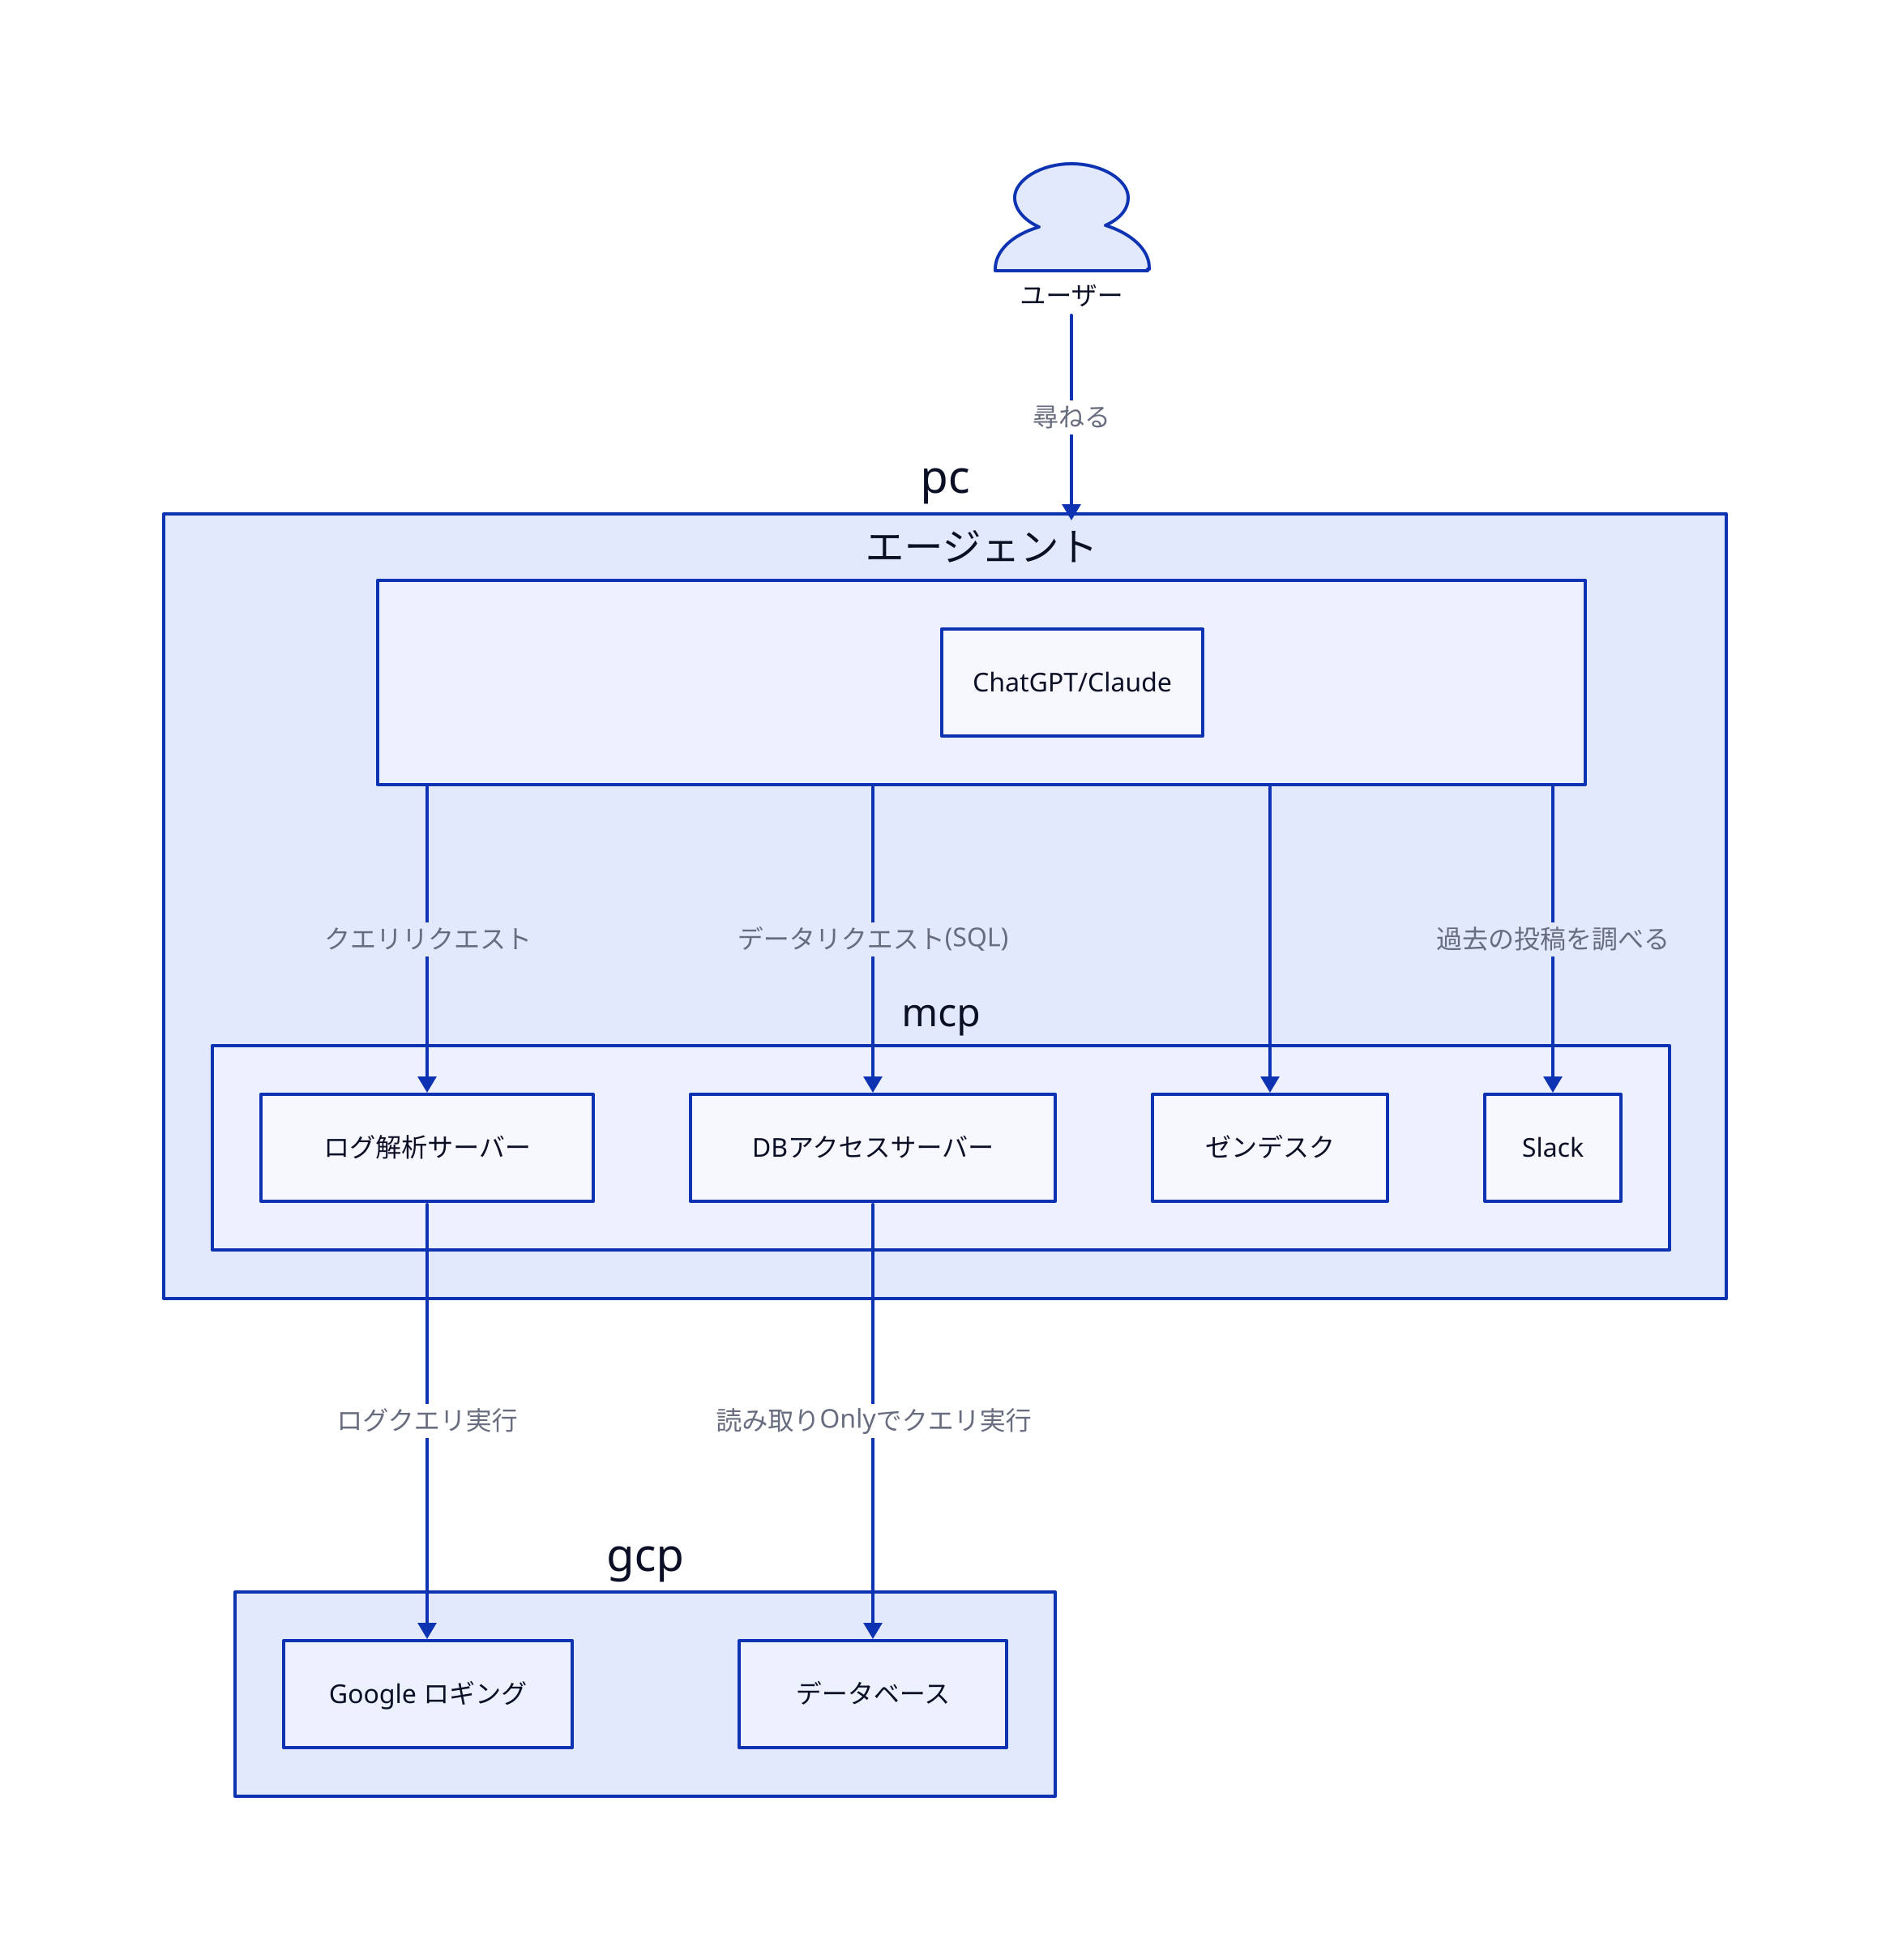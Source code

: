 user: {
  shape: person
  label: ユーザー
}

pc: {
  a: {
    label: エージェント
    description: ChatGPT/Claude
  }
  mcp: {
    log: {
      label: ログ解析サーバー
    }
    db: {
      label: DBアクセスサーバー
    }
  }
}

gcp: {
  logging: {
    label: Google ロギング
  }
  db: {
    label: データベース
  }
}

user -> pc.a: {
  label: 尋ねる
}
pc.a -> pc.mcp.ゼンデスク
pc.a -> pc.mcp.Slack : 過去の投稿を調べる
pc.a -> pc.mcp.log: {
  label: クエリリクエスト
}
pc.mcp.log -> gcp.logging: {
  label: ログクエリ実行
}
pc.a -> pc.mcp.db: {
  label: データリクエスト(SQL)
}
pc.mcp.db -> gcp.db: {
  label: 読み取りOnlyでクエリ実行
}
